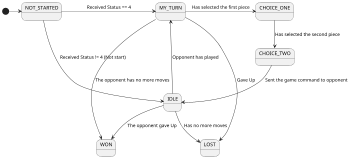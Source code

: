 @startuml
'https://plantuml.com/state-diagram

scale 350 width

[*] -> NOT_STARTED

NOT_STARTED --> IDLE : Received Status != 4 (Not start)

NOT_STARTED -> MY_TURN : Received Status == 4

IDLE --> MY_TURN : Opponent has played

MY_TURN -> CHOICE_ONE : Has selected the first piece

CHOICE_ONE --> CHOICE_TWO : Has selected the second piece

CHOICE_TWO --> IDLE : Sent the game command to opponent


IDLE --> WON : The opponent gave Up
IDLE --> LOST : Has no more moves

MY_TURN --> WON : The opponent has no more moves
MY_TURN --> LOST : Gave Up

@enduml